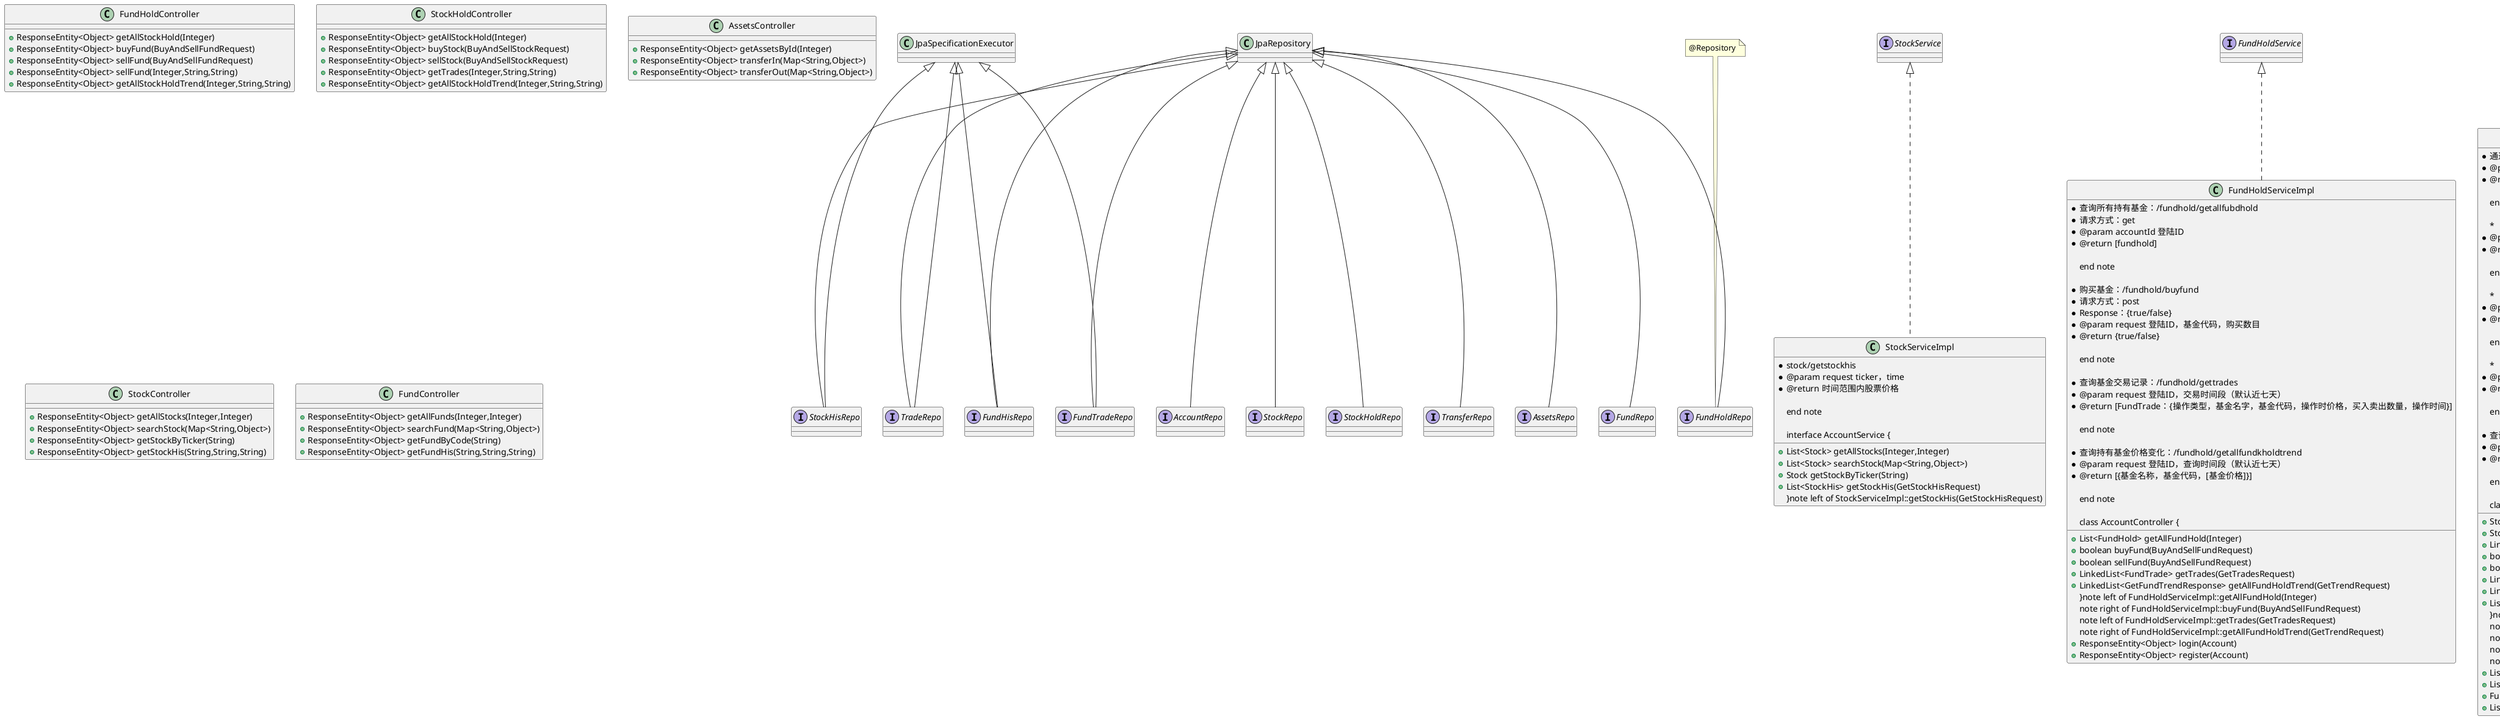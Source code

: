 @startuml
interface TransferRepo {
}
interface StockService {
}
interface FundHoldService {
}
class FundHoldController {
+ ResponseEntity<Object> getAllStockHold(Integer)
+ ResponseEntity<Object> buyFund(BuyAndSellFundRequest)
+ ResponseEntity<Object> sellFund(BuyAndSellFundRequest)
+ ResponseEntity<Object> sellFund(Integer,String,String)
+ ResponseEntity<Object> getAllStockHoldTrend(Integer,String,String)
}
class StockHoldController {
+ ResponseEntity<Object> getAllStockHold(Integer)
+ ResponseEntity<Object> buyStock(BuyAndSellStockRequest)
+ ResponseEntity<Object> sellStock(BuyAndSellStockRequest)
+ ResponseEntity<Object> getTrades(Integer,String,String)
+ ResponseEntity<Object> getAllStockHoldTrend(Integer,String,String)
}
interface StockHoldService {
}
interface StockHisRepo {
}
class AssetsController {
+ ResponseEntity<Object> getAssetsById(Integer)
+ ResponseEntity<Object> transferIn(Map<String,Object>)
+ ResponseEntity<Object> transferOut(Map<String,Object>)
}
interface TradeRepo {
}
interface FundService {
}
interface AssetsRepo {
}
interface FundTradeRepo {
}
interface AssetsService {
}
interface FundRepo {
}
class AccountServiceImpl {
+ Integer login(Account)
+ Account register(Account)
}
class StockController {
+ ResponseEntity<Object> getAllStocks(Integer,Integer)
+ ResponseEntity<Object> searchStock(Map<String,Object>)
+ ResponseEntity<Object> getStockByTicker(String)
+ ResponseEntity<Object> getStockHis(String,String,String)
}
interface AccountRepo {
}
class FundHoldServiceImpl {
+ List<FundHold> getAllFundHold(Integer)
+ boolean buyFund(BuyAndSellFundRequest)
+ boolean sellFund(BuyAndSellFundRequest)
+ LinkedList<FundTrade> getTrades(GetTradesRequest)
+ LinkedList<GetFundTrendResponse> getAllFundHoldTrend(GetTrendRequest)
}note left of FundHoldServiceImpl::getAllFundHold(Integer)

     * 查询所有持有基金：/fundhold/getallfubdhold
     * 请求方式：get
     * @param accountId 登陆ID
     * @return [fundhold]
     
end note
note right of FundHoldServiceImpl::buyFund(BuyAndSellFundRequest)

     * 购买基金：/fundhold/buyfund
     * 请求方式：post
     * Response：{true/false}
     * @param request 登陆ID，基金代码，购买数目
     * @return {true/false}
     
end note
note left of FundHoldServiceImpl::getTrades(GetTradesRequest)

     * 查询基金交易记录：/fundhold/gettrades
     * @param request 登陆ID，交易时间段（默认近七天）
     * @return [FundTrade：{操作类型，基金名字，基金代码，操作时价格，买入卖出数量，操作时间}]
     
end note
note right of FundHoldServiceImpl::getAllFundHoldTrend(GetTrendRequest)

     * 查询持有基金价格变化：/fundhold/getallfundkholdtrend
     * @param request 登陆ID，查询时间段（默认近七天）
     * @return [{基金名称，基金代码，[基金价格]}]
     
end note

class AccountController {
+ ResponseEntity<Object> login(Account)
+ ResponseEntity<Object> register(Account)
}
interface StockRepo {
}
class StockHoldServiceImpl {
+ Stock findStockByTicker(String)
+ StockHold findStockHoldByTickerAndAccount(String,Integer)
+ LinkedList<MyStockResponse> getAllStockHold(Integer)
+ boolean buyStock(BuyAndSellStockRequest)
+ boolean sellStock(BuyAndSellStockRequest)
+ LinkedList<Trade> getTrades(GetTradesRequest)
+ LinkedList<GetStockTrendResponse> getAllStockHoldTrend(GetTrendRequest)
+ List<StockHis> findStockHis(String,Date,Date)
}note left of StockHoldServiceImpl::getAllStockHold(Integer)

     * 通过登陆ID查找持有股票信息，涉及Stock表和StockHold表
     * @param accountId 账户ID
     * @return [{股票名，股票代码，持股数目，股票价格}]
     
end note
note right of StockHoldServiceImpl::buyStock(BuyAndSellStockRequest)

     *
     * @param request {登陆ID，股票代码，购买数目}
     * @return 购买是否成功
     
end note
note left of StockHoldServiceImpl::sellStock(BuyAndSellStockRequest)

     *
     * @param request {登陆ID，股票代码，销售数目}
     * @return 售卖是否成功
     
end note
note right of StockHoldServiceImpl::getTrades(GetTradesRequest)

     *
     * @param request {登陆ID，交易时间段（默认近七天）}
     * @return [Trade：{操作类型，股票名字，股票代码，操作时价格，买入卖出数量，操作时间}]
     
end note
note left of StockHoldServiceImpl::getAllStockHoldTrend(GetTrendRequest)

     * 查询持股价格变化
     * @param request {登陆ID，查询时间段（默认近七天）}
     * @return [{股票名称，股票代码，[股票价格]}]
     
end note

class FundServiceImpl {
+ List<Fund> getAllFunds(Integer,Integer)
+ List<Fund> searchFund(Map<String,Object>)
+ Fund getFundByCode(String)
+ List<FundHis> getFundHis(GetFundHisRequest)
}
class FundController {
+ ResponseEntity<Object> getAllFunds(Integer,Integer)
+ ResponseEntity<Object> searchFund(Map<String,Object>)
+ ResponseEntity<Object> getFundByCode(String)
+ ResponseEntity<Object> getFundHis(String,String,String)
}
class AssetsServiceImpl {
+ Assets getAssetsById(Integer)
+ Assets transferIn(Map<String,Object>)
+ Assets transferOut(Map<String,Object>)
}
interface FundHisRepo {
}
interface FundHoldRepo {
}
note top of FundHoldRepo
@Repository
end note

interface StockHoldRepo {
}
class StockServiceImpl {
+ List<Stock> getAllStocks(Integer,Integer)
+ List<Stock> searchStock(Map<String,Object>)
+ Stock getStockByTicker(String)
+ List<StockHis> getStockHis(GetStockHisRequest)
}note left of StockServiceImpl::getStockHis(GetStockHisRequest)

     * stock/getstockhis
     * @param request ticker，time
     * @return 时间范围内股票价格
     
end note

interface AccountService {
}


JpaRepository <|-- TransferRepo
JpaRepository <|-- StockHisRepo
JpaSpecificationExecutor <|-- StockHisRepo
JpaRepository <|-- TradeRepo
JpaSpecificationExecutor <|-- TradeRepo
JpaRepository <|-- AssetsRepo
JpaRepository <|-- FundTradeRepo
JpaSpecificationExecutor <|-- FundTradeRepo
JpaRepository <|-- FundRepo
AccountService <|.. AccountServiceImpl
JpaRepository <|-- AccountRepo
FundHoldService <|.. FundHoldServiceImpl
JpaRepository <|-- StockRepo
StockHoldService <|.. StockHoldServiceImpl
FundService <|.. FundServiceImpl
AssetsService <|.. AssetsServiceImpl
JpaRepository <|-- FundHisRepo
JpaSpecificationExecutor <|-- FundHisRepo
JpaRepository <|-- FundHoldRepo
JpaRepository <|-- StockHoldRepo
StockService <|.. StockServiceImpl
@enduml